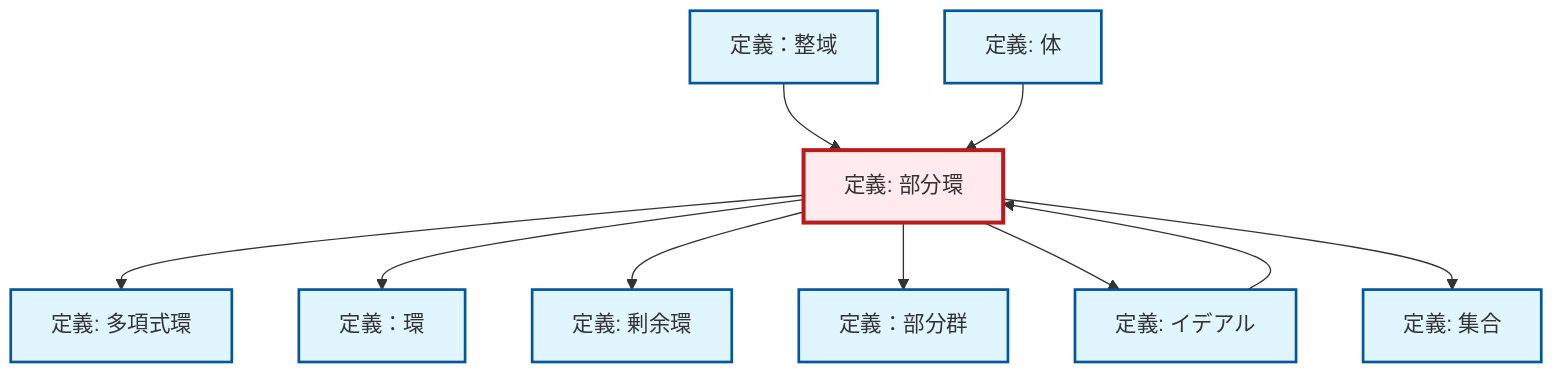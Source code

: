 graph TD
    classDef definition fill:#e1f5fe,stroke:#01579b,stroke-width:2px
    classDef theorem fill:#f3e5f5,stroke:#4a148c,stroke-width:2px
    classDef axiom fill:#fff3e0,stroke:#e65100,stroke-width:2px
    classDef example fill:#e8f5e9,stroke:#1b5e20,stroke-width:2px
    classDef current fill:#ffebee,stroke:#b71c1c,stroke-width:3px
    def-quotient-ring["定義: 剰余環"]:::definition
    def-subgroup["定義：部分群"]:::definition
    def-subring["定義: 部分環"]:::definition
    def-ideal["定義: イデアル"]:::definition
    def-integral-domain["定義：整域"]:::definition
    def-set["定義: 集合"]:::definition
    def-polynomial-ring["定義: 多項式環"]:::definition
    def-ring["定義：環"]:::definition
    def-field["定義: 体"]:::definition
    def-subring --> def-polynomial-ring
    def-subring --> def-ring
    def-subring --> def-quotient-ring
    def-subring --> def-subgroup
    def-ideal --> def-subring
    def-integral-domain --> def-subring
    def-subring --> def-ideal
    def-subring --> def-set
    def-field --> def-subring
    class def-subring current